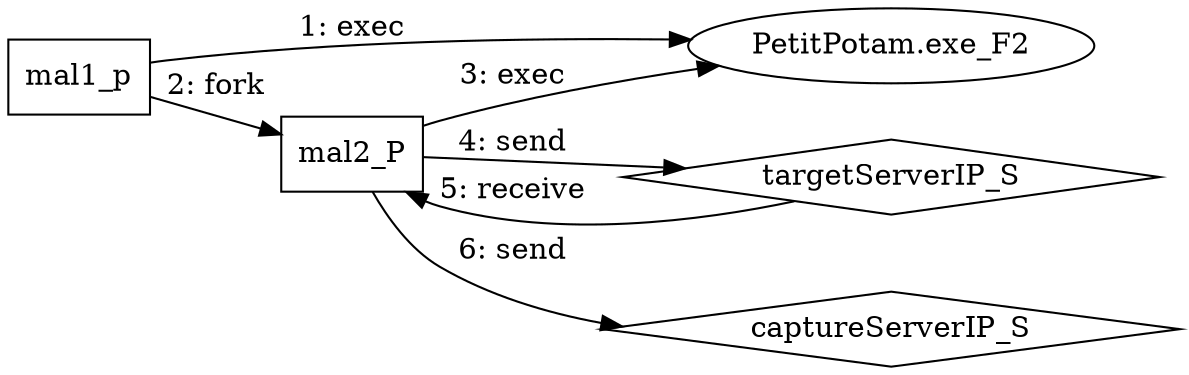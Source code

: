 digraph T1187 {
rankdir="LR"
size="9"
fixedsize="false"
splines="true"
nodesep=0.3
ranksep=0
fontsize=10
overlap="scalexy"
engine= "neato"
	"mal1_p" [node_type=Process shape=box]
	"mal2_P" [node_type=Process shape=box]
	"PetitPotam.exe_F2" [node_type=File shape=ellipse]
	"targetServerIP_S" [node_type=Socket shape=diamond]
	"captureServerIP_S" [node_type=Socket shape=diamond]
	"mal1_p" -> "PetitPotam.exe_F2" [label="1: exec"]
	"mal1_p" -> "mal2_P" [label="2: fork"]
	"mal2_P" -> "PetitPotam.exe_F2" [label="3: exec"]
	"mal2_P" -> "targetServerIP_S" [label="4: send"]
	"targetServerIP_S" -> "mal2_P" [label="5: receive"]
	"mal2_P" -> "captureServerIP_S" [label="6: send"]
}
